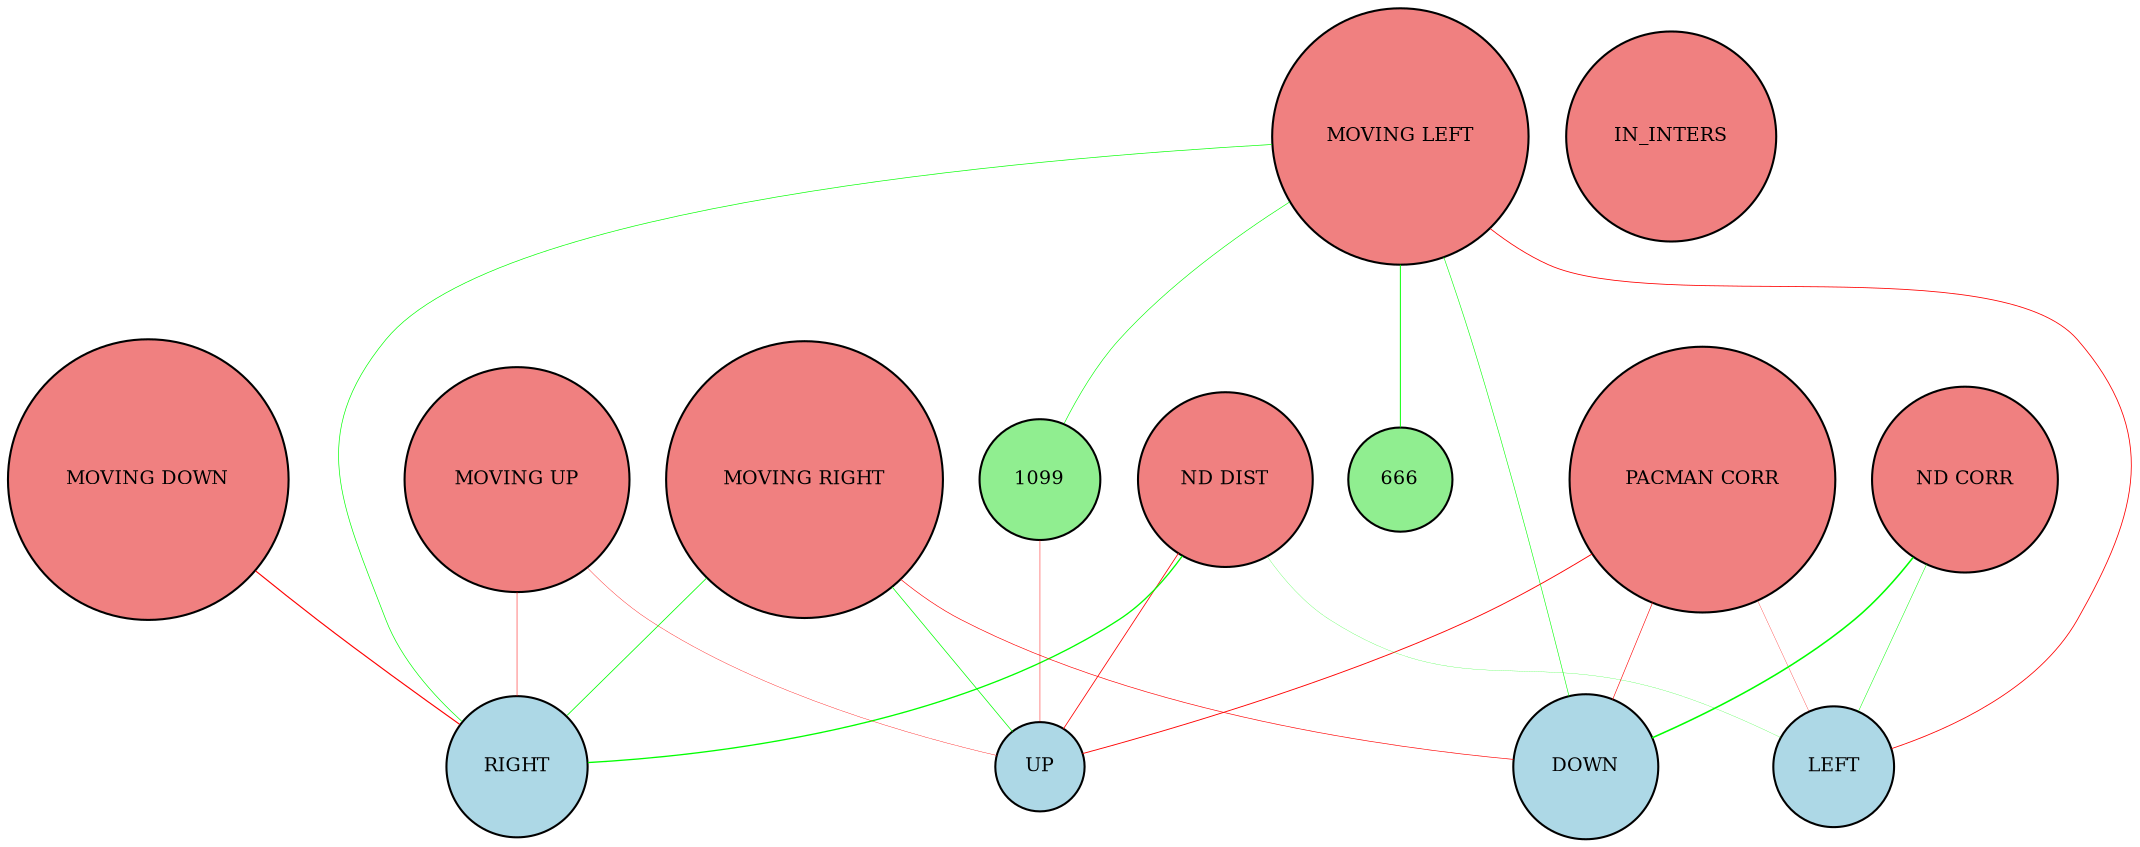 digraph {
	node [bgcolor=black fontsize=9 height=0.2 shape=circle width=0.2]
	"PACMAN CORR" [fillcolor=lightcoral shape=circle style=filled]
	"ND CORR" [fillcolor=lightcoral shape=circle style=filled]
	"ND DIST" [fillcolor=lightcoral shape=circle style=filled]
	IN_INTERS [fillcolor=lightcoral shape=circle style=filled]
	"MOVING UP" [fillcolor=lightcoral shape=circle style=filled]
	"MOVING DOWN" [fillcolor=lightcoral shape=circle style=filled]
	"MOVING RIGHT" [fillcolor=lightcoral shape=circle style=filled]
	"MOVING LEFT" [fillcolor=lightcoral shape=circle style=filled]
	UP [fillcolor=lightblue style=filled]
	DOWN [fillcolor=lightblue style=filled]
	RIGHT [fillcolor=lightblue style=filled]
	LEFT [fillcolor=lightblue style=filled]
	1099 [fillcolor=lightgreen style=filled]
	666 [fillcolor=lightgreen style=filled]
	"PACMAN CORR" -> DOWN [arrowhead=none color=red penwidth=0.2888019999550995 style=solid]
	"PACMAN CORR" -> LEFT [arrowhead=none color=red penwidth=0.14199534936792746 style=solid]
	"ND CORR" -> DOWN [arrowhead=none color=green penwidth=0.7474902356311331 style=solid]
	"ND CORR" -> LEFT [arrowhead=none color=green penwidth=0.23342795339606065 style=solid]
	"ND DIST" -> UP [arrowhead=none color=red penwidth=0.38902369560874694 style=solid]
	"ND DIST" -> RIGHT [arrowhead=none color=green penwidth=0.6302167648250481 style=solid]
	"ND DIST" -> LEFT [arrowhead=none color=green penwidth=0.11309479059095333 style=solid]
	"MOVING UP" -> UP [arrowhead=none color=red penwidth=0.17954338922313928 style=solid]
	"MOVING UP" -> RIGHT [arrowhead=none color=red penwidth=0.24237959733096043 style=solid]
	"MOVING DOWN" -> RIGHT [arrowhead=none color=red penwidth=0.5465762895244329 style=solid]
	"MOVING RIGHT" -> UP [arrowhead=none color=green penwidth=0.3456876949738632 style=solid]
	"MOVING RIGHT" -> DOWN [arrowhead=none color=red penwidth=0.3048285028724039 style=solid]
	"MOVING RIGHT" -> RIGHT [arrowhead=none color=green penwidth=0.37721908166450857 style=solid]
	"MOVING LEFT" -> DOWN [arrowhead=none color=green penwidth=0.2784554621468822 style=solid]
	"MOVING LEFT" -> RIGHT [arrowhead=none color=green penwidth=0.3231829475192643 style=solid]
	"MOVING LEFT" -> LEFT [arrowhead=none color=red penwidth=0.39110388006439445 style=solid]
	"MOVING LEFT" -> 666 [arrowhead=none color=green penwidth=0.4652837922629054 style=solid]
	"PACMAN CORR" -> UP [arrowhead=none color=red penwidth=0.4337680391709633 style=solid]
	"MOVING LEFT" -> 1099 [arrowhead=none color=green penwidth=0.30000000000000004 style=solid]
	1099 -> UP [arrowhead=none color=red penwidth=0.2213784065261685 style=solid]
}
